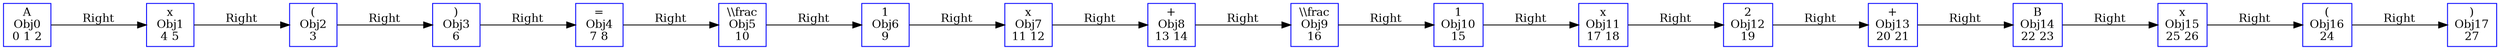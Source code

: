 digraph dag {
	rankdir=LR; ranksep=1.0;
	edge[fontsize=13,weight=1]; node[fontsize=13,shape=box]; graph[ordering=out];

	/* NODES (OBJECTS) */
	Obj0 [label="A\nObj0\n0 1 2", color = blue];
	Obj1 [label="x\nObj1\n4 5", color = blue];
	Obj10 [label="1\nObj10\n15", color = blue];
	Obj11 [label="x\nObj11\n17 18", color = blue];
	Obj12 [label="2\nObj12\n19", color = blue];
	Obj13 [label="+\nObj13\n20 21", color = blue];
	Obj14 [label="B\nObj14\n22 23", color = blue];
	Obj15 [label="x\nObj15\n25 26", color = blue];
	Obj16 [label="(\nObj16\n24", color = blue];
	Obj17 [label=")\nObj17\n27", color = blue];
	Obj2 [label="(\nObj2\n3", color = blue];
	Obj3 [label=")\nObj3\n6", color = blue];
	Obj4 [label="=\nObj4\n7 8", color = blue];
	Obj5 [label="\\\\frac\nObj5\n10", color = blue];
	Obj6 [label="1\nObj6\n9", color = blue];
	Obj7 [label="x\nObj7\n11 12", color = blue];
	Obj8 [label="+\nObj8\n13 14", color = blue];
	Obj9 [label="\\\\frac\nObj9\n16", color = blue];
	
	/* EDGES (OBJECT RELATIONSHIPS)    */
	Obj0 -> Obj1 [label="Right"];
	Obj1 -> Obj2 [label="Right"];
	Obj2 -> Obj3 [label="Right"];
	Obj3 -> Obj4 [label="Right"];
	Obj4 -> Obj5 [label="Right"];
	Obj5 -> Obj6 [label="Right"];
	Obj6 -> Obj7 [label="Right"];
	Obj7 -> Obj8 [label="Right"];
	Obj8 -> Obj9 [label="Right"];
	Obj9 -> Obj10 [label="Right"];
	Obj10 -> Obj11 [label="Right"];
	Obj11 -> Obj12 [label="Right"];
	Obj12 -> Obj13 [label="Right"];
	Obj13 -> Obj14 [label="Right"];
	Obj14 -> Obj15 [label="Right"];
	Obj15 -> Obj16 [label="Right"];
	Obj16 -> Obj17 [label="Right"];
	
}
